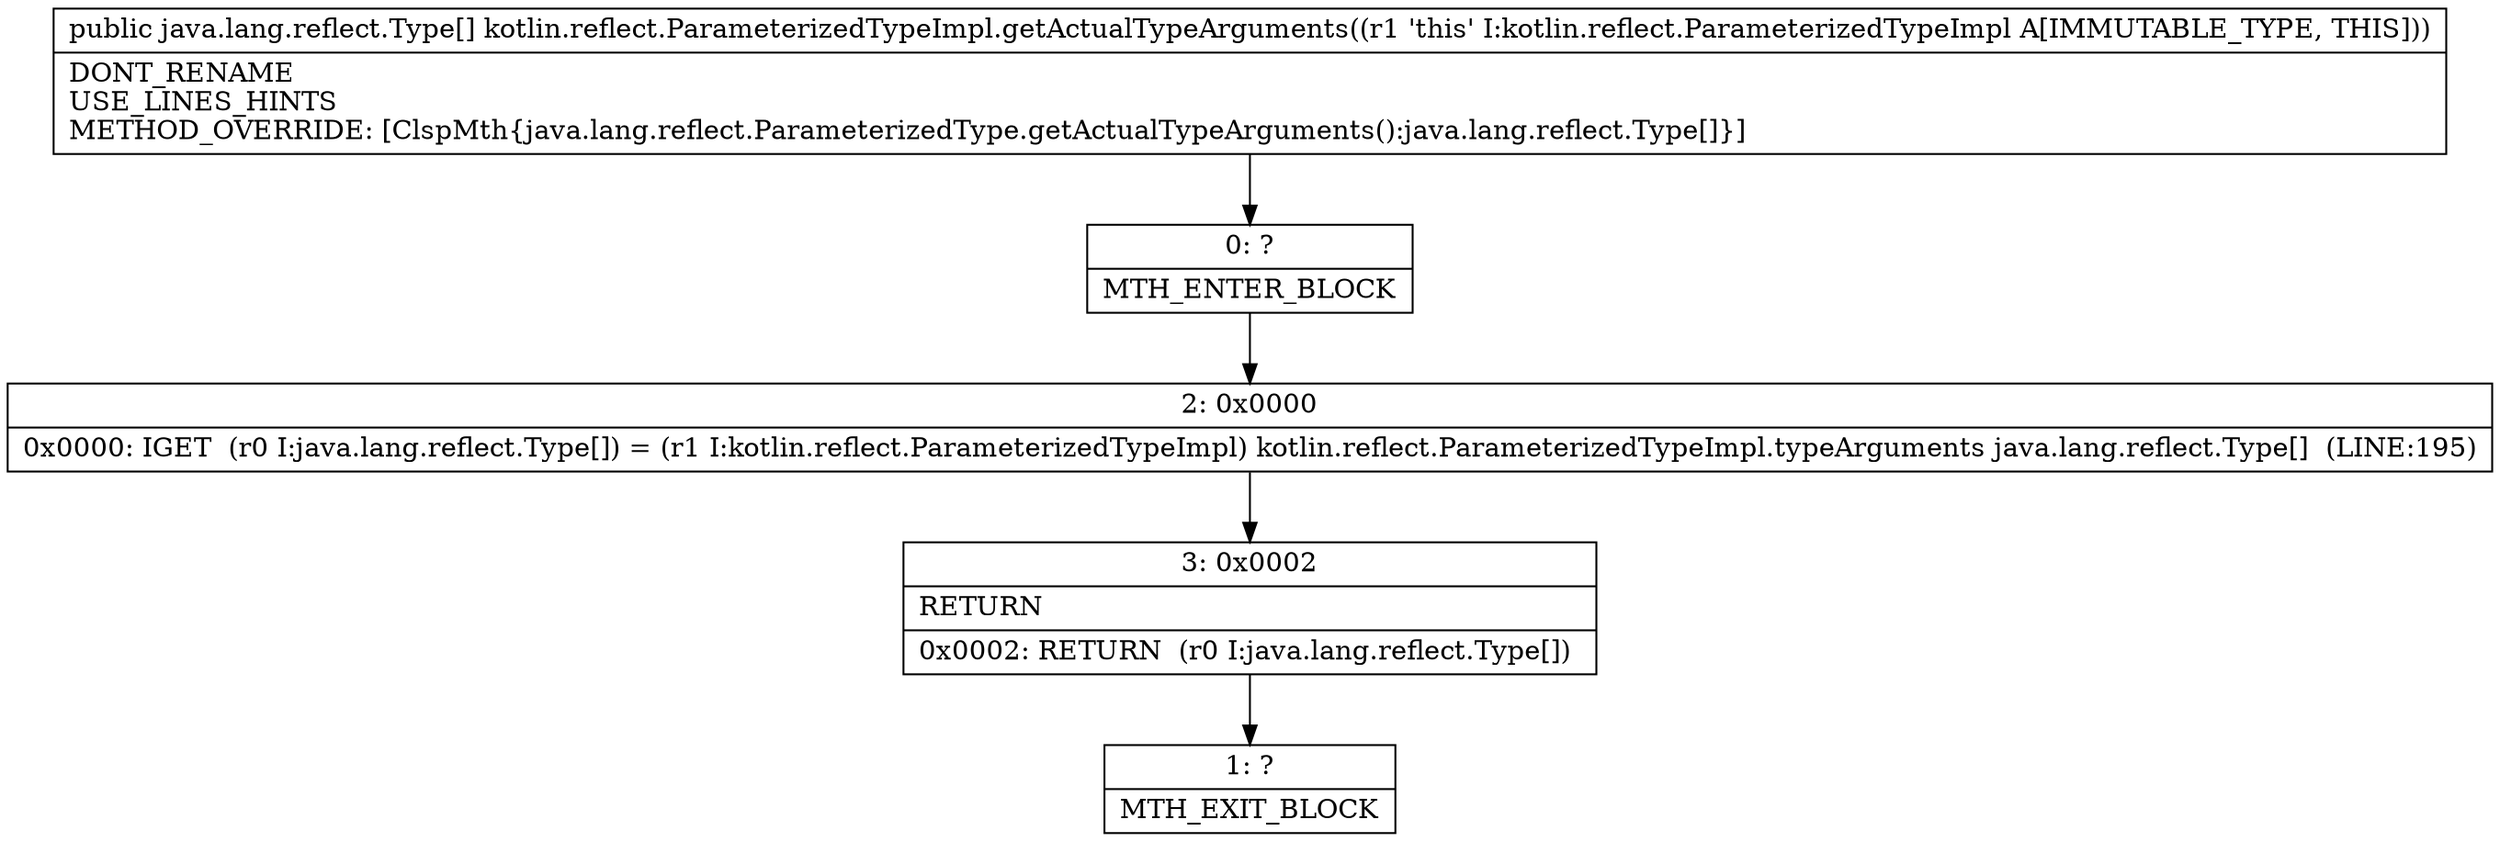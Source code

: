 digraph "CFG forkotlin.reflect.ParameterizedTypeImpl.getActualTypeArguments()[Ljava\/lang\/reflect\/Type;" {
Node_0 [shape=record,label="{0\:\ ?|MTH_ENTER_BLOCK\l}"];
Node_2 [shape=record,label="{2\:\ 0x0000|0x0000: IGET  (r0 I:java.lang.reflect.Type[]) = (r1 I:kotlin.reflect.ParameterizedTypeImpl) kotlin.reflect.ParameterizedTypeImpl.typeArguments java.lang.reflect.Type[]  (LINE:195)\l}"];
Node_3 [shape=record,label="{3\:\ 0x0002|RETURN\l|0x0002: RETURN  (r0 I:java.lang.reflect.Type[]) \l}"];
Node_1 [shape=record,label="{1\:\ ?|MTH_EXIT_BLOCK\l}"];
MethodNode[shape=record,label="{public java.lang.reflect.Type[] kotlin.reflect.ParameterizedTypeImpl.getActualTypeArguments((r1 'this' I:kotlin.reflect.ParameterizedTypeImpl A[IMMUTABLE_TYPE, THIS]))  | DONT_RENAME\lUSE_LINES_HINTS\lMETHOD_OVERRIDE: [ClspMth\{java.lang.reflect.ParameterizedType.getActualTypeArguments():java.lang.reflect.Type[]\}]\l}"];
MethodNode -> Node_0;Node_0 -> Node_2;
Node_2 -> Node_3;
Node_3 -> Node_1;
}

